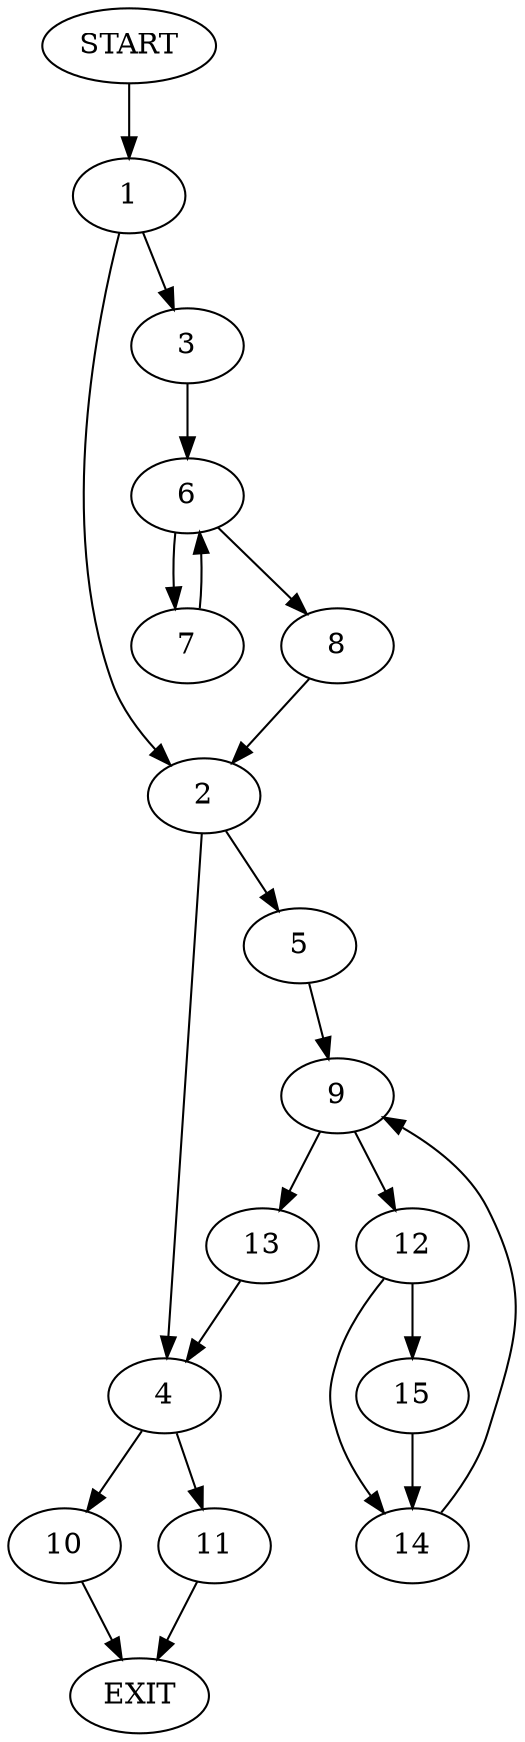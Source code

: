 digraph {
0 [label="START"]
16 [label="EXIT"]
0 -> 1
1 -> 2
1 -> 3
2 -> 4
2 -> 5
3 -> 6
6 -> 7
6 -> 8
7 -> 6
8 -> 2
5 -> 9
4 -> 10
4 -> 11
9 -> 12
9 -> 13
13 -> 4
12 -> 14
12 -> 15
14 -> 9
15 -> 14
11 -> 16
10 -> 16
}
